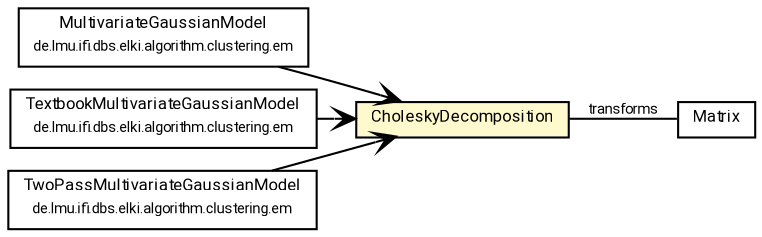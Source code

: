 #!/usr/local/bin/dot
#
# Class diagram 
# Generated by UMLGraph version R5_7_2-60-g0e99a6 (http://www.spinellis.gr/umlgraph/)
#

digraph G {
	graph [fontnames="svg"]
	edge [fontname="Roboto",fontsize=7,labelfontname="Roboto",labelfontsize=7,color="black"];
	node [fontname="Roboto",fontcolor="black",fontsize=8,shape=plaintext,margin=0,width=0,height=0];
	nodesep=0.15;
	ranksep=0.25;
	rankdir=LR;
	// de.lmu.ifi.dbs.elki.algorithm.clustering.em.MultivariateGaussianModel
	c2442664 [label=<<table title="de.lmu.ifi.dbs.elki.algorithm.clustering.em.MultivariateGaussianModel" border="0" cellborder="1" cellspacing="0" cellpadding="2" href="../../algorithm/clustering/em/MultivariateGaussianModel.html" target="_parent">
		<tr><td><table border="0" cellspacing="0" cellpadding="1">
		<tr><td align="center" balign="center"> <font face="Roboto">MultivariateGaussianModel</font> </td></tr>
		<tr><td align="center" balign="center"> <font face="Roboto" point-size="7.0">de.lmu.ifi.dbs.elki.algorithm.clustering.em</font> </td></tr>
		</table></td></tr>
		</table>>, URL="../../algorithm/clustering/em/MultivariateGaussianModel.html"];
	// de.lmu.ifi.dbs.elki.algorithm.clustering.em.TextbookMultivariateGaussianModel
	c2442671 [label=<<table title="de.lmu.ifi.dbs.elki.algorithm.clustering.em.TextbookMultivariateGaussianModel" border="0" cellborder="1" cellspacing="0" cellpadding="2" href="../../algorithm/clustering/em/TextbookMultivariateGaussianModel.html" target="_parent">
		<tr><td><table border="0" cellspacing="0" cellpadding="1">
		<tr><td align="center" balign="center"> <font face="Roboto">TextbookMultivariateGaussianModel</font> </td></tr>
		<tr><td align="center" balign="center"> <font face="Roboto" point-size="7.0">de.lmu.ifi.dbs.elki.algorithm.clustering.em</font> </td></tr>
		</table></td></tr>
		</table>>, URL="../../algorithm/clustering/em/TextbookMultivariateGaussianModel.html"];
	// de.lmu.ifi.dbs.elki.algorithm.clustering.em.TwoPassMultivariateGaussianModel
	c2442672 [label=<<table title="de.lmu.ifi.dbs.elki.algorithm.clustering.em.TwoPassMultivariateGaussianModel" border="0" cellborder="1" cellspacing="0" cellpadding="2" href="../../algorithm/clustering/em/TwoPassMultivariateGaussianModel.html" target="_parent">
		<tr><td><table border="0" cellspacing="0" cellpadding="1">
		<tr><td align="center" balign="center"> <font face="Roboto">TwoPassMultivariateGaussianModel</font> </td></tr>
		<tr><td align="center" balign="center"> <font face="Roboto" point-size="7.0">de.lmu.ifi.dbs.elki.algorithm.clustering.em</font> </td></tr>
		</table></td></tr>
		</table>>, URL="../../algorithm/clustering/em/TwoPassMultivariateGaussianModel.html"];
	// de.lmu.ifi.dbs.elki.math.linearalgebra.CholeskyDecomposition
	c2443928 [label=<<table title="de.lmu.ifi.dbs.elki.math.linearalgebra.CholeskyDecomposition" border="0" cellborder="1" cellspacing="0" cellpadding="2" bgcolor="lemonChiffon" href="CholeskyDecomposition.html" target="_parent">
		<tr><td><table border="0" cellspacing="0" cellpadding="1">
		<tr><td align="center" balign="center"> <font face="Roboto">CholeskyDecomposition</font> </td></tr>
		</table></td></tr>
		</table>>, URL="CholeskyDecomposition.html"];
	// de.lmu.ifi.dbs.elki.math.linearalgebra.CholeskyDecomposition assoc Matrix
	c2443928 -> c2445253 [arrowhead=none,weight=2,label="transforms"];
	// de.lmu.ifi.dbs.elki.algorithm.clustering.em.MultivariateGaussianModel navassoc de.lmu.ifi.dbs.elki.math.linearalgebra.CholeskyDecomposition
	c2442664 -> c2443928 [arrowhead=open,weight=1];
	// de.lmu.ifi.dbs.elki.algorithm.clustering.em.TextbookMultivariateGaussianModel navassoc de.lmu.ifi.dbs.elki.math.linearalgebra.CholeskyDecomposition
	c2442671 -> c2443928 [arrowhead=open,weight=1];
	// de.lmu.ifi.dbs.elki.algorithm.clustering.em.TwoPassMultivariateGaussianModel navassoc de.lmu.ifi.dbs.elki.math.linearalgebra.CholeskyDecomposition
	c2442672 -> c2443928 [arrowhead=open,weight=1];
	// Matrix
	c2445253[label=<<table title="Matrix" border="0" cellborder="1" cellspacing="0" cellpadding="2" href="http://docs.oracle.com/javase/7/docs/api/Matrix.html" target="_parent">
		<tr><td><table border="0" cellspacing="0" cellpadding="1">
		<tr><td align="center" balign="center"> <font face="Roboto">Matrix</font> </td></tr>
		</table></td></tr>
		</table>>];
}

